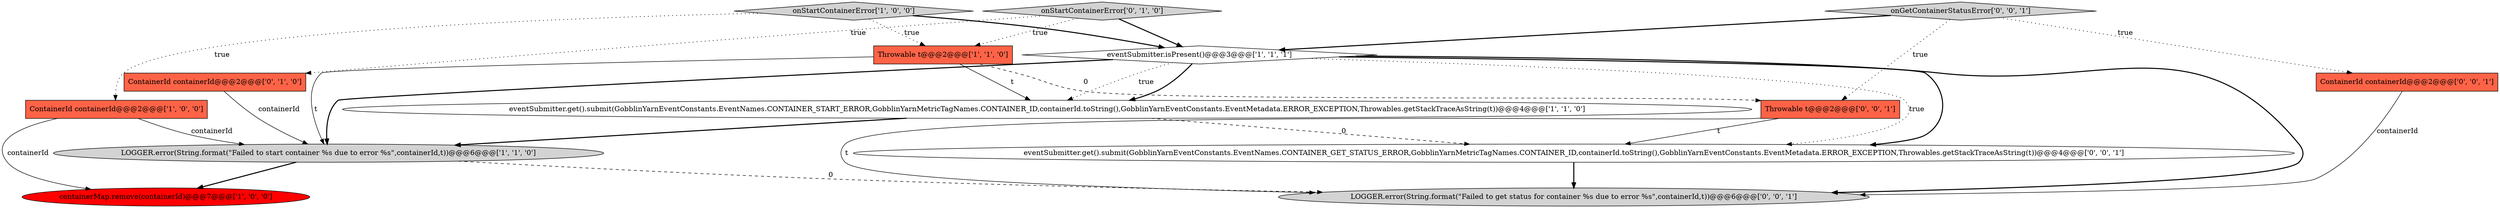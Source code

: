 digraph {
12 [style = filled, label = "LOGGER.error(String.format(\"Failed to get status for container %s due to error %s\",containerId,t))@@@6@@@['0', '0', '1']", fillcolor = lightgray, shape = ellipse image = "AAA0AAABBB3BBB"];
4 [style = filled, label = "containerMap.remove(containerId)@@@7@@@['1', '0', '0']", fillcolor = red, shape = ellipse image = "AAA1AAABBB1BBB"];
11 [style = filled, label = "onGetContainerStatusError['0', '0', '1']", fillcolor = lightgray, shape = diamond image = "AAA0AAABBB3BBB"];
5 [style = filled, label = "onStartContainerError['1', '0', '0']", fillcolor = lightgray, shape = diamond image = "AAA0AAABBB1BBB"];
2 [style = filled, label = "eventSubmitter.isPresent()@@@3@@@['1', '1', '1']", fillcolor = white, shape = diamond image = "AAA0AAABBB1BBB"];
7 [style = filled, label = "onStartContainerError['0', '1', '0']", fillcolor = lightgray, shape = diamond image = "AAA0AAABBB2BBB"];
9 [style = filled, label = "ContainerId containerId@@@2@@@['0', '0', '1']", fillcolor = tomato, shape = box image = "AAA0AAABBB3BBB"];
6 [style = filled, label = "Throwable t@@@2@@@['1', '1', '0']", fillcolor = tomato, shape = box image = "AAA0AAABBB1BBB"];
10 [style = filled, label = "eventSubmitter.get().submit(GobblinYarnEventConstants.EventNames.CONTAINER_GET_STATUS_ERROR,GobblinYarnMetricTagNames.CONTAINER_ID,containerId.toString(),GobblinYarnEventConstants.EventMetadata.ERROR_EXCEPTION,Throwables.getStackTraceAsString(t))@@@4@@@['0', '0', '1']", fillcolor = white, shape = ellipse image = "AAA0AAABBB3BBB"];
8 [style = filled, label = "ContainerId containerId@@@2@@@['0', '1', '0']", fillcolor = tomato, shape = box image = "AAA0AAABBB2BBB"];
3 [style = filled, label = "LOGGER.error(String.format(\"Failed to start container %s due to error %s\",containerId,t))@@@6@@@['1', '1', '0']", fillcolor = lightgray, shape = ellipse image = "AAA0AAABBB1BBB"];
0 [style = filled, label = "ContainerId containerId@@@2@@@['1', '0', '0']", fillcolor = tomato, shape = box image = "AAA0AAABBB1BBB"];
1 [style = filled, label = "eventSubmitter.get().submit(GobblinYarnEventConstants.EventNames.CONTAINER_START_ERROR,GobblinYarnMetricTagNames.CONTAINER_ID,containerId.toString(),GobblinYarnEventConstants.EventMetadata.ERROR_EXCEPTION,Throwables.getStackTraceAsString(t))@@@4@@@['1', '1', '0']", fillcolor = white, shape = ellipse image = "AAA0AAABBB1BBB"];
13 [style = filled, label = "Throwable t@@@2@@@['0', '0', '1']", fillcolor = tomato, shape = box image = "AAA0AAABBB3BBB"];
7->6 [style = dotted, label="true"];
2->1 [style = bold, label=""];
2->3 [style = bold, label=""];
1->3 [style = bold, label=""];
5->6 [style = dotted, label="true"];
11->9 [style = dotted, label="true"];
5->0 [style = dotted, label="true"];
11->13 [style = dotted, label="true"];
1->10 [style = dashed, label="0"];
2->10 [style = bold, label=""];
3->4 [style = bold, label=""];
6->3 [style = solid, label="t"];
6->1 [style = solid, label="t"];
9->12 [style = solid, label="containerId"];
11->2 [style = bold, label=""];
8->3 [style = solid, label="containerId"];
2->12 [style = bold, label=""];
0->4 [style = solid, label="containerId"];
5->2 [style = bold, label=""];
6->13 [style = dashed, label="0"];
3->12 [style = dashed, label="0"];
13->12 [style = solid, label="t"];
2->1 [style = dotted, label="true"];
7->2 [style = bold, label=""];
10->12 [style = bold, label=""];
0->3 [style = solid, label="containerId"];
13->10 [style = solid, label="t"];
7->8 [style = dotted, label="true"];
2->10 [style = dotted, label="true"];
}
